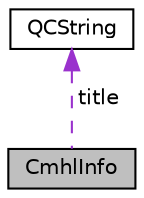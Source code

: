 digraph "CmhlInfo"
{
 // INTERACTIVE_SVG=YES
 // LATEX_PDF_SIZE
  edge [fontname="Helvetica",fontsize="10",labelfontname="Helvetica",labelfontsize="10"];
  node [fontname="Helvetica",fontsize="10",shape=record];
  Node1 [label="CmhlInfo",height=0.2,width=0.4,color="black", fillcolor="grey75", style="filled", fontcolor="black",tooltip="Helper class representing a class member in the navigation menu."];
  Node2 -> Node1 [dir="back",color="darkorchid3",fontsize="10",style="dashed",label=" title" ,fontname="Helvetica"];
  Node2 [label="QCString",height=0.2,width=0.4,color="black", fillcolor="white", style="filled",URL="$d9/d45/class_q_c_string.html",tooltip="This is an alternative implementation of QCString."];
}

